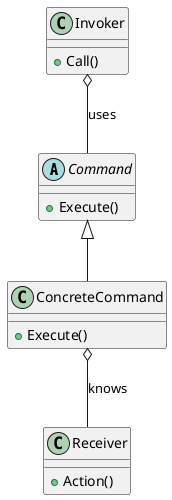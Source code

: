 @startuml
!define RECTANGLE class
!define ABSTRACT abstract
!define DATABASE database
!define ACTOR actor

skinparam class {
    BackgroundColor<<ABSTRACT>> PaleGreen
    BorderColor<<ABSTRACT>> SpringGreen
    BackgroundColor<<RECTANGLE>> White
    BorderColor<<RECTANGLE>> Black
    BackgroundColor<<DATABASE>> MistyRose
    BorderColor<<DATABASE>> Red
    BackgroundColor<<ACTOR>> Wheat
    BorderColor<<ACTOR>> Tan
}

abstract class Command {
    +Execute()
}

class ConcreteCommand {
    +Execute()
}

class Invoker {
    +Call()
}

class Receiver {
    +Action()
}

Command <|-- ConcreteCommand
ConcreteCommand o-- Receiver : knows
Invoker o-- Command : uses

@enduml

@startuml
!define RECTANGLE class
!define ABSTRACT abstract
!define DATABASE database
!define ACTOR actor

skinparam sequence {
    ParticipantBackgroundColor<<ABSTRACT>> PaleGreen
    ParticipantBorderColor<<ABSTRACT>> SpringGreen
    ParticipantBackgroundColor<<RECTANGLE>> White
    ParticipantBorderColor<<RECTANGLE>> Black
    ParticipantBackgroundColor<<DATABASE>> MistyRose
    ParticipantBorderColor<<DATABASE>> Red
    ParticipantBackgroundColor<<ACTOR>> Wheat
    ParticipantBorderColor<<ACTOR>> Tan
}

participant "Invoker" as I <<RECTANGLE>>
participant "Command" as C <<ABSTRACT>>
participant "ConcreteCommand" as CC <<RECTANGLE>>
participant "Receiver" as R <<RECTANGLE>>

I -> C: Execute()
activate C
C -> CC: Execute()
activate CC
CC -> R: Action()
activate R
R --> CC: Action performed
deactivate R
CC --> C: Execution completed
deactivate CC
C --> I: Return Result
deactivate C
@enduml

